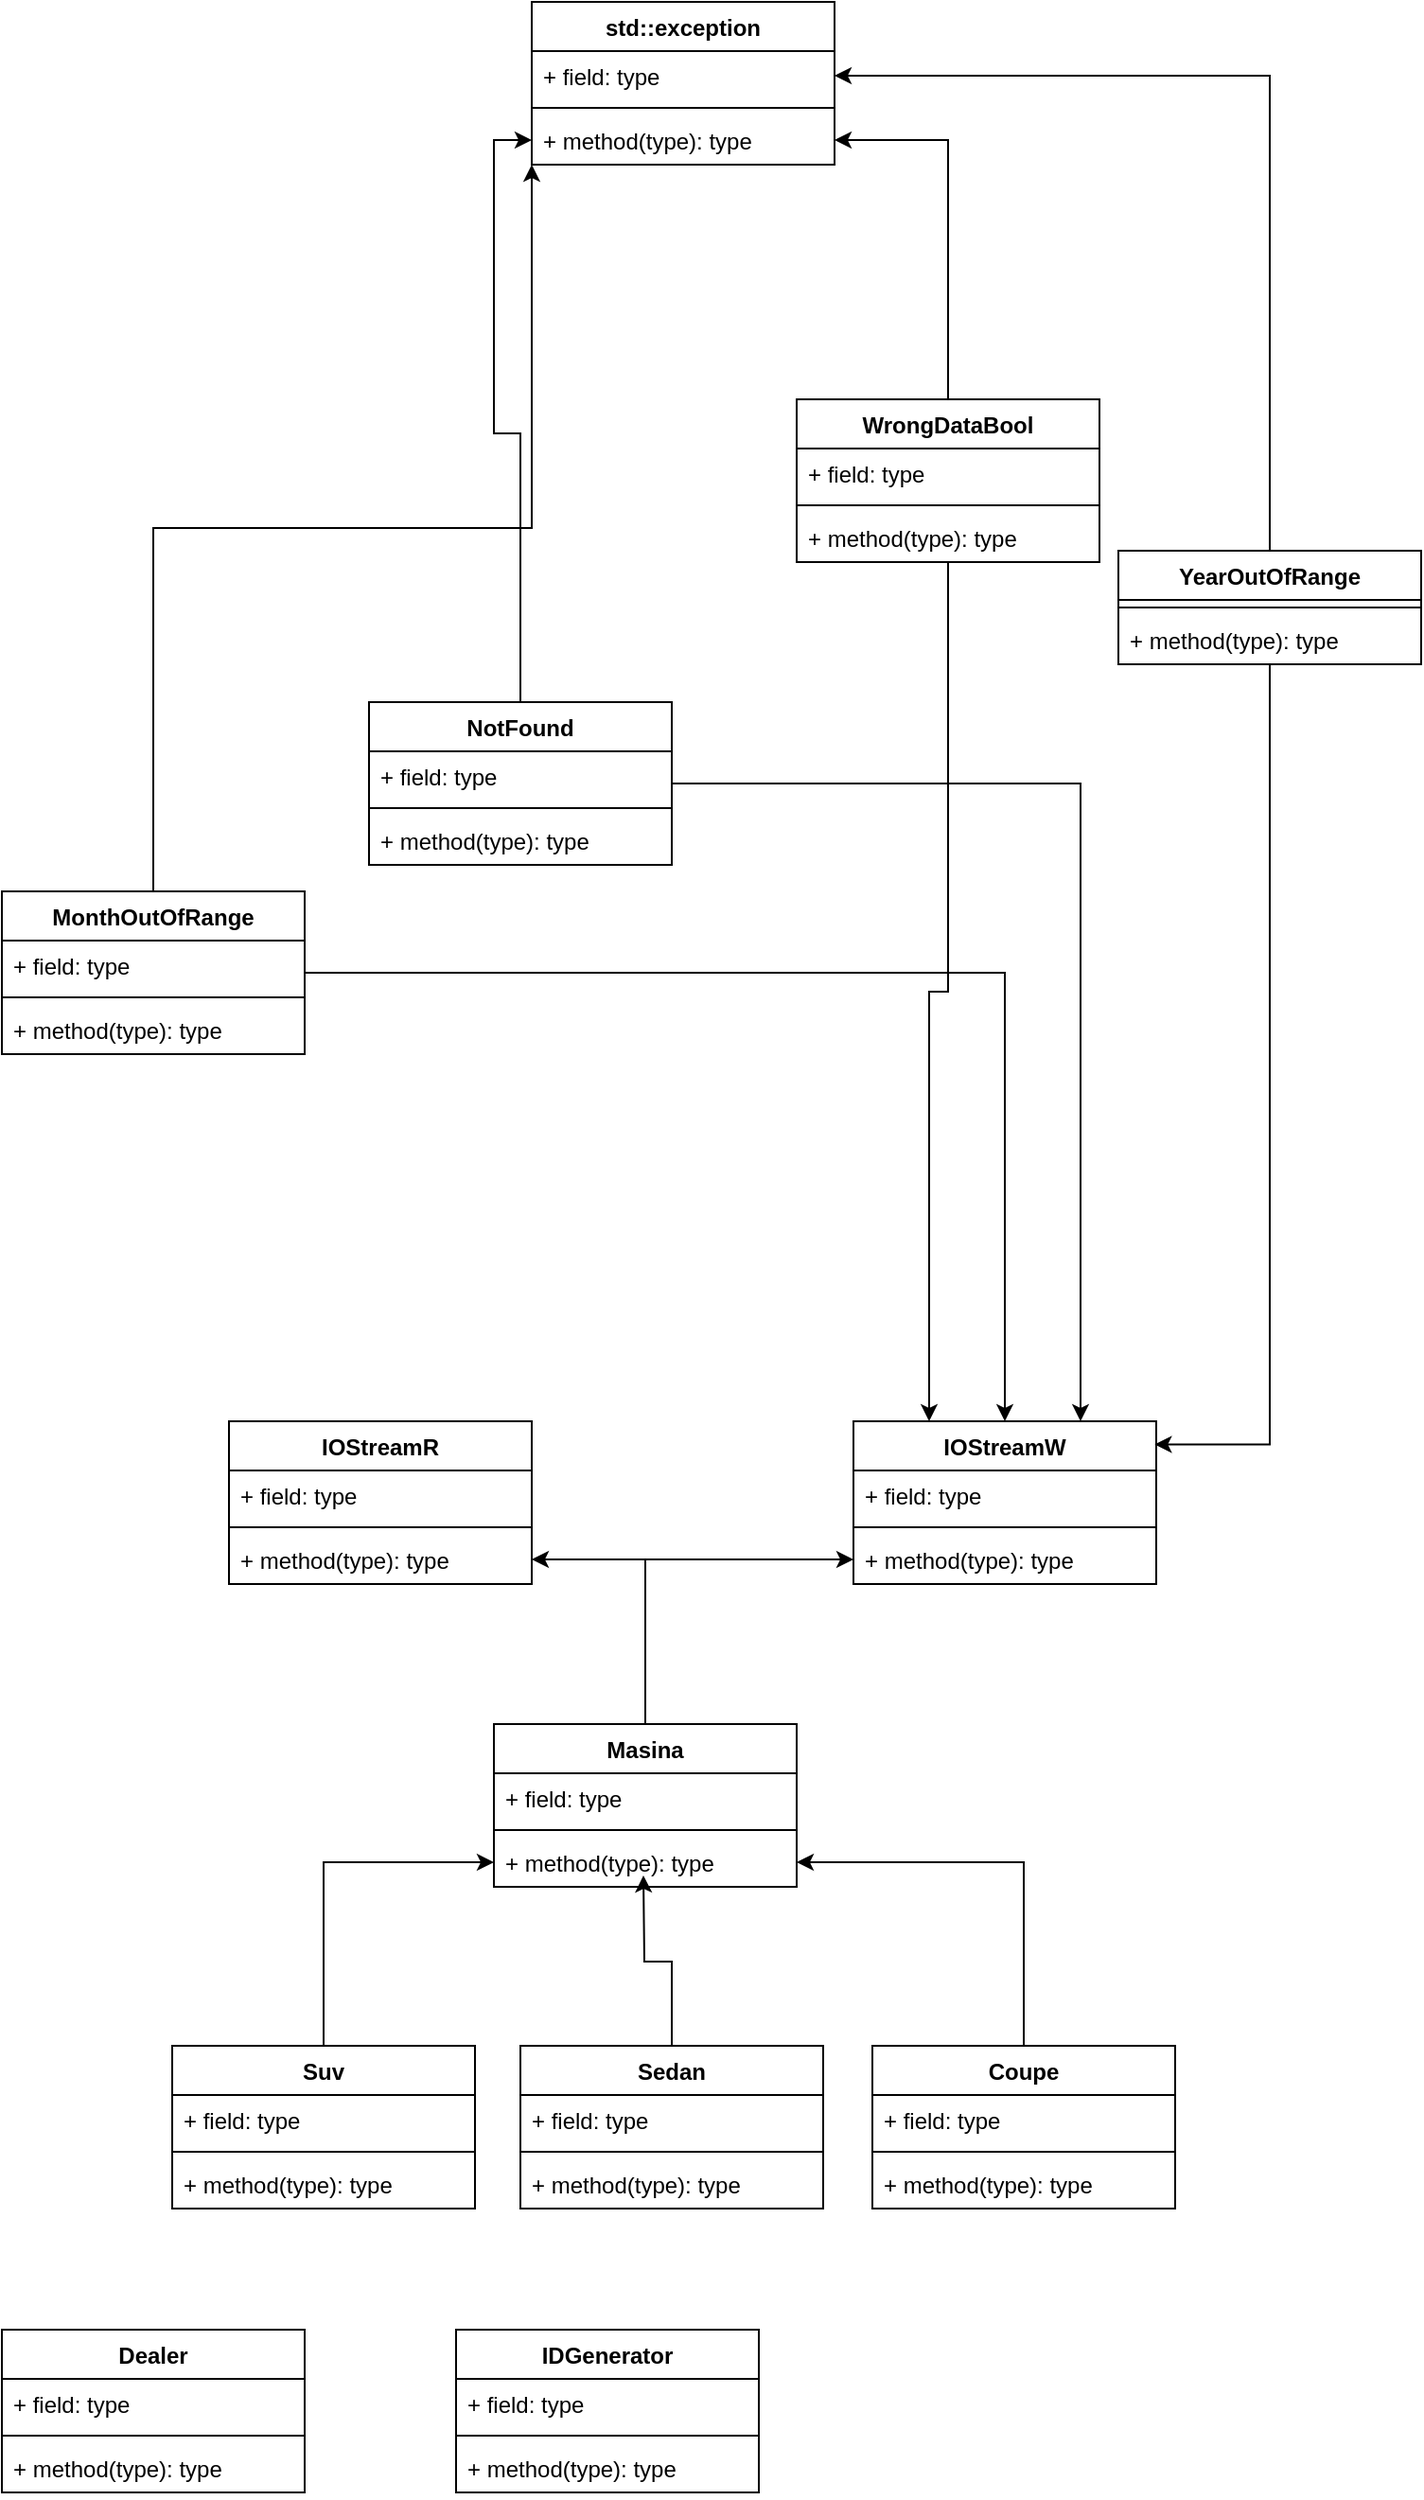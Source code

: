 <mxfile version="20.8.5" type="device"><diagram id="C5RBs43oDa-KdzZeNtuy" name="Page-1"><mxGraphModel dx="1290" dy="1809" grid="1" gridSize="10" guides="1" tooltips="1" connect="1" arrows="1" fold="1" page="1" pageScale="1" pageWidth="827" pageHeight="1169" math="0" shadow="0"><root><mxCell id="WIyWlLk6GJQsqaUBKTNV-0"/><mxCell id="WIyWlLk6GJQsqaUBKTNV-1" parent="WIyWlLk6GJQsqaUBKTNV-0"/><mxCell id="poMemotDr8FhxLsRZ2_A-31" style="edgeStyle=orthogonalEdgeStyle;rounded=0;orthogonalLoop=1;jettySize=auto;html=1;exitX=0.5;exitY=0;exitDx=0;exitDy=0;entryX=1;entryY=0.5;entryDx=0;entryDy=0;" parent="WIyWlLk6GJQsqaUBKTNV-1" source="poMemotDr8FhxLsRZ2_A-0" target="poMemotDr8FhxLsRZ2_A-26" edge="1"><mxGeometry relative="1" as="geometry"/></mxCell><mxCell id="poMemotDr8FhxLsRZ2_A-32" style="edgeStyle=orthogonalEdgeStyle;rounded=0;orthogonalLoop=1;jettySize=auto;html=1;exitX=0.5;exitY=0;exitDx=0;exitDy=0;entryX=0;entryY=0.5;entryDx=0;entryDy=0;" parent="WIyWlLk6GJQsqaUBKTNV-1" source="poMemotDr8FhxLsRZ2_A-0" target="poMemotDr8FhxLsRZ2_A-30" edge="1"><mxGeometry relative="1" as="geometry"/></mxCell><mxCell id="poMemotDr8FhxLsRZ2_A-0" value="Masina" style="swimlane;fontStyle=1;align=center;verticalAlign=top;childLayout=stackLayout;horizontal=1;startSize=26;horizontalStack=0;resizeParent=1;resizeParentMax=0;resizeLast=0;collapsible=1;marginBottom=0;" parent="WIyWlLk6GJQsqaUBKTNV-1" vertex="1"><mxGeometry x="320" y="50" width="160" height="86" as="geometry"/></mxCell><mxCell id="poMemotDr8FhxLsRZ2_A-1" value="+ field: type" style="text;strokeColor=none;fillColor=none;align=left;verticalAlign=top;spacingLeft=4;spacingRight=4;overflow=hidden;rotatable=0;points=[[0,0.5],[1,0.5]];portConstraint=eastwest;" parent="poMemotDr8FhxLsRZ2_A-0" vertex="1"><mxGeometry y="26" width="160" height="26" as="geometry"/></mxCell><mxCell id="poMemotDr8FhxLsRZ2_A-2" value="" style="line;strokeWidth=1;fillColor=none;align=left;verticalAlign=middle;spacingTop=-1;spacingLeft=3;spacingRight=3;rotatable=0;labelPosition=right;points=[];portConstraint=eastwest;strokeColor=inherit;" parent="poMemotDr8FhxLsRZ2_A-0" vertex="1"><mxGeometry y="52" width="160" height="8" as="geometry"/></mxCell><mxCell id="poMemotDr8FhxLsRZ2_A-3" value="+ method(type): type" style="text;strokeColor=none;fillColor=none;align=left;verticalAlign=top;spacingLeft=4;spacingRight=4;overflow=hidden;rotatable=0;points=[[0,0.5],[1,0.5]];portConstraint=eastwest;" parent="poMemotDr8FhxLsRZ2_A-0" vertex="1"><mxGeometry y="60" width="160" height="26" as="geometry"/></mxCell><mxCell id="poMemotDr8FhxLsRZ2_A-20" style="edgeStyle=orthogonalEdgeStyle;rounded=0;orthogonalLoop=1;jettySize=auto;html=1;exitX=0.5;exitY=0;exitDx=0;exitDy=0;entryX=0;entryY=0.5;entryDx=0;entryDy=0;" parent="WIyWlLk6GJQsqaUBKTNV-1" source="poMemotDr8FhxLsRZ2_A-4" target="poMemotDr8FhxLsRZ2_A-3" edge="1"><mxGeometry relative="1" as="geometry"/></mxCell><mxCell id="poMemotDr8FhxLsRZ2_A-4" value="Suv&#10;" style="swimlane;fontStyle=1;align=center;verticalAlign=top;childLayout=stackLayout;horizontal=1;startSize=26;horizontalStack=0;resizeParent=1;resizeParentMax=0;resizeLast=0;collapsible=1;marginBottom=0;" parent="WIyWlLk6GJQsqaUBKTNV-1" vertex="1"><mxGeometry x="150" y="220" width="160" height="86" as="geometry"/></mxCell><mxCell id="poMemotDr8FhxLsRZ2_A-5" value="+ field: type" style="text;strokeColor=none;fillColor=none;align=left;verticalAlign=top;spacingLeft=4;spacingRight=4;overflow=hidden;rotatable=0;points=[[0,0.5],[1,0.5]];portConstraint=eastwest;" parent="poMemotDr8FhxLsRZ2_A-4" vertex="1"><mxGeometry y="26" width="160" height="26" as="geometry"/></mxCell><mxCell id="poMemotDr8FhxLsRZ2_A-6" value="" style="line;strokeWidth=1;fillColor=none;align=left;verticalAlign=middle;spacingTop=-1;spacingLeft=3;spacingRight=3;rotatable=0;labelPosition=right;points=[];portConstraint=eastwest;strokeColor=inherit;" parent="poMemotDr8FhxLsRZ2_A-4" vertex="1"><mxGeometry y="52" width="160" height="8" as="geometry"/></mxCell><mxCell id="poMemotDr8FhxLsRZ2_A-7" value="+ method(type): type" style="text;strokeColor=none;fillColor=none;align=left;verticalAlign=top;spacingLeft=4;spacingRight=4;overflow=hidden;rotatable=0;points=[[0,0.5],[1,0.5]];portConstraint=eastwest;" parent="poMemotDr8FhxLsRZ2_A-4" vertex="1"><mxGeometry y="60" width="160" height="26" as="geometry"/></mxCell><mxCell id="poMemotDr8FhxLsRZ2_A-21" style="edgeStyle=orthogonalEdgeStyle;rounded=0;orthogonalLoop=1;jettySize=auto;html=1;exitX=0.5;exitY=0;exitDx=0;exitDy=0;" parent="WIyWlLk6GJQsqaUBKTNV-1" source="poMemotDr8FhxLsRZ2_A-9" edge="1"><mxGeometry relative="1" as="geometry"><mxPoint x="399" y="130" as="targetPoint"/></mxGeometry></mxCell><mxCell id="poMemotDr8FhxLsRZ2_A-9" value="Sedan" style="swimlane;fontStyle=1;align=center;verticalAlign=top;childLayout=stackLayout;horizontal=1;startSize=26;horizontalStack=0;resizeParent=1;resizeParentMax=0;resizeLast=0;collapsible=1;marginBottom=0;" parent="WIyWlLk6GJQsqaUBKTNV-1" vertex="1"><mxGeometry x="334" y="220" width="160" height="86" as="geometry"/></mxCell><mxCell id="poMemotDr8FhxLsRZ2_A-10" value="+ field: type" style="text;strokeColor=none;fillColor=none;align=left;verticalAlign=top;spacingLeft=4;spacingRight=4;overflow=hidden;rotatable=0;points=[[0,0.5],[1,0.5]];portConstraint=eastwest;" parent="poMemotDr8FhxLsRZ2_A-9" vertex="1"><mxGeometry y="26" width="160" height="26" as="geometry"/></mxCell><mxCell id="poMemotDr8FhxLsRZ2_A-11" value="" style="line;strokeWidth=1;fillColor=none;align=left;verticalAlign=middle;spacingTop=-1;spacingLeft=3;spacingRight=3;rotatable=0;labelPosition=right;points=[];portConstraint=eastwest;strokeColor=inherit;" parent="poMemotDr8FhxLsRZ2_A-9" vertex="1"><mxGeometry y="52" width="160" height="8" as="geometry"/></mxCell><mxCell id="poMemotDr8FhxLsRZ2_A-12" value="+ method(type): type" style="text;strokeColor=none;fillColor=none;align=left;verticalAlign=top;spacingLeft=4;spacingRight=4;overflow=hidden;rotatable=0;points=[[0,0.5],[1,0.5]];portConstraint=eastwest;" parent="poMemotDr8FhxLsRZ2_A-9" vertex="1"><mxGeometry y="60" width="160" height="26" as="geometry"/></mxCell><mxCell id="poMemotDr8FhxLsRZ2_A-22" style="edgeStyle=orthogonalEdgeStyle;rounded=0;orthogonalLoop=1;jettySize=auto;html=1;exitX=0.5;exitY=0;exitDx=0;exitDy=0;entryX=1;entryY=0.5;entryDx=0;entryDy=0;" parent="WIyWlLk6GJQsqaUBKTNV-1" source="poMemotDr8FhxLsRZ2_A-14" target="poMemotDr8FhxLsRZ2_A-3" edge="1"><mxGeometry relative="1" as="geometry"/></mxCell><mxCell id="poMemotDr8FhxLsRZ2_A-14" value="Coupe" style="swimlane;fontStyle=1;align=center;verticalAlign=top;childLayout=stackLayout;horizontal=1;startSize=26;horizontalStack=0;resizeParent=1;resizeParentMax=0;resizeLast=0;collapsible=1;marginBottom=0;" parent="WIyWlLk6GJQsqaUBKTNV-1" vertex="1"><mxGeometry x="520" y="220" width="160" height="86" as="geometry"/></mxCell><mxCell id="poMemotDr8FhxLsRZ2_A-15" value="+ field: type" style="text;strokeColor=none;fillColor=none;align=left;verticalAlign=top;spacingLeft=4;spacingRight=4;overflow=hidden;rotatable=0;points=[[0,0.5],[1,0.5]];portConstraint=eastwest;" parent="poMemotDr8FhxLsRZ2_A-14" vertex="1"><mxGeometry y="26" width="160" height="26" as="geometry"/></mxCell><mxCell id="poMemotDr8FhxLsRZ2_A-16" value="" style="line;strokeWidth=1;fillColor=none;align=left;verticalAlign=middle;spacingTop=-1;spacingLeft=3;spacingRight=3;rotatable=0;labelPosition=right;points=[];portConstraint=eastwest;strokeColor=inherit;" parent="poMemotDr8FhxLsRZ2_A-14" vertex="1"><mxGeometry y="52" width="160" height="8" as="geometry"/></mxCell><mxCell id="poMemotDr8FhxLsRZ2_A-17" value="+ method(type): type" style="text;strokeColor=none;fillColor=none;align=left;verticalAlign=top;spacingLeft=4;spacingRight=4;overflow=hidden;rotatable=0;points=[[0,0.5],[1,0.5]];portConstraint=eastwest;" parent="poMemotDr8FhxLsRZ2_A-14" vertex="1"><mxGeometry y="60" width="160" height="26" as="geometry"/></mxCell><mxCell id="poMemotDr8FhxLsRZ2_A-23" value="IOStreamR" style="swimlane;fontStyle=1;align=center;verticalAlign=top;childLayout=stackLayout;horizontal=1;startSize=26;horizontalStack=0;resizeParent=1;resizeParentMax=0;resizeLast=0;collapsible=1;marginBottom=0;" parent="WIyWlLk6GJQsqaUBKTNV-1" vertex="1"><mxGeometry x="180" y="-110" width="160" height="86" as="geometry"/></mxCell><mxCell id="poMemotDr8FhxLsRZ2_A-24" value="+ field: type" style="text;strokeColor=none;fillColor=none;align=left;verticalAlign=top;spacingLeft=4;spacingRight=4;overflow=hidden;rotatable=0;points=[[0,0.5],[1,0.5]];portConstraint=eastwest;" parent="poMemotDr8FhxLsRZ2_A-23" vertex="1"><mxGeometry y="26" width="160" height="26" as="geometry"/></mxCell><mxCell id="poMemotDr8FhxLsRZ2_A-25" value="" style="line;strokeWidth=1;fillColor=none;align=left;verticalAlign=middle;spacingTop=-1;spacingLeft=3;spacingRight=3;rotatable=0;labelPosition=right;points=[];portConstraint=eastwest;strokeColor=inherit;" parent="poMemotDr8FhxLsRZ2_A-23" vertex="1"><mxGeometry y="52" width="160" height="8" as="geometry"/></mxCell><mxCell id="poMemotDr8FhxLsRZ2_A-26" value="+ method(type): type" style="text;strokeColor=none;fillColor=none;align=left;verticalAlign=top;spacingLeft=4;spacingRight=4;overflow=hidden;rotatable=0;points=[[0,0.5],[1,0.5]];portConstraint=eastwest;" parent="poMemotDr8FhxLsRZ2_A-23" vertex="1"><mxGeometry y="60" width="160" height="26" as="geometry"/></mxCell><mxCell id="poMemotDr8FhxLsRZ2_A-27" value="IOStreamW" style="swimlane;fontStyle=1;align=center;verticalAlign=top;childLayout=stackLayout;horizontal=1;startSize=26;horizontalStack=0;resizeParent=1;resizeParentMax=0;resizeLast=0;collapsible=1;marginBottom=0;" parent="WIyWlLk6GJQsqaUBKTNV-1" vertex="1"><mxGeometry x="510" y="-110" width="160" height="86" as="geometry"/></mxCell><mxCell id="poMemotDr8FhxLsRZ2_A-28" value="+ field: type" style="text;strokeColor=none;fillColor=none;align=left;verticalAlign=top;spacingLeft=4;spacingRight=4;overflow=hidden;rotatable=0;points=[[0,0.5],[1,0.5]];portConstraint=eastwest;" parent="poMemotDr8FhxLsRZ2_A-27" vertex="1"><mxGeometry y="26" width="160" height="26" as="geometry"/></mxCell><mxCell id="poMemotDr8FhxLsRZ2_A-29" value="" style="line;strokeWidth=1;fillColor=none;align=left;verticalAlign=middle;spacingTop=-1;spacingLeft=3;spacingRight=3;rotatable=0;labelPosition=right;points=[];portConstraint=eastwest;strokeColor=inherit;" parent="poMemotDr8FhxLsRZ2_A-27" vertex="1"><mxGeometry y="52" width="160" height="8" as="geometry"/></mxCell><mxCell id="poMemotDr8FhxLsRZ2_A-30" value="+ method(type): type" style="text;strokeColor=none;fillColor=none;align=left;verticalAlign=top;spacingLeft=4;spacingRight=4;overflow=hidden;rotatable=0;points=[[0,0.5],[1,0.5]];portConstraint=eastwest;" parent="poMemotDr8FhxLsRZ2_A-27" vertex="1"><mxGeometry y="60" width="160" height="26" as="geometry"/></mxCell><mxCell id="poMemotDr8FhxLsRZ2_A-33" value="Dealer" style="swimlane;fontStyle=1;align=center;verticalAlign=top;childLayout=stackLayout;horizontal=1;startSize=26;horizontalStack=0;resizeParent=1;resizeParentMax=0;resizeLast=0;collapsible=1;marginBottom=0;" parent="WIyWlLk6GJQsqaUBKTNV-1" vertex="1"><mxGeometry x="60" y="370" width="160" height="86" as="geometry"/></mxCell><mxCell id="poMemotDr8FhxLsRZ2_A-34" value="+ field: type" style="text;strokeColor=none;fillColor=none;align=left;verticalAlign=top;spacingLeft=4;spacingRight=4;overflow=hidden;rotatable=0;points=[[0,0.5],[1,0.5]];portConstraint=eastwest;" parent="poMemotDr8FhxLsRZ2_A-33" vertex="1"><mxGeometry y="26" width="160" height="26" as="geometry"/></mxCell><mxCell id="poMemotDr8FhxLsRZ2_A-35" value="" style="line;strokeWidth=1;fillColor=none;align=left;verticalAlign=middle;spacingTop=-1;spacingLeft=3;spacingRight=3;rotatable=0;labelPosition=right;points=[];portConstraint=eastwest;strokeColor=inherit;" parent="poMemotDr8FhxLsRZ2_A-33" vertex="1"><mxGeometry y="52" width="160" height="8" as="geometry"/></mxCell><mxCell id="poMemotDr8FhxLsRZ2_A-36" value="+ method(type): type" style="text;strokeColor=none;fillColor=none;align=left;verticalAlign=top;spacingLeft=4;spacingRight=4;overflow=hidden;rotatable=0;points=[[0,0.5],[1,0.5]];portConstraint=eastwest;" parent="poMemotDr8FhxLsRZ2_A-33" vertex="1"><mxGeometry y="60" width="160" height="26" as="geometry"/></mxCell><mxCell id="poMemotDr8FhxLsRZ2_A-59" style="edgeStyle=orthogonalEdgeStyle;rounded=0;orthogonalLoop=1;jettySize=auto;html=1;exitX=0.5;exitY=0;exitDx=0;exitDy=0;entryX=0;entryY=0.5;entryDx=0;entryDy=0;" parent="WIyWlLk6GJQsqaUBKTNV-1" source="poMemotDr8FhxLsRZ2_A-37" target="poMemotDr8FhxLsRZ2_A-56" edge="1"><mxGeometry relative="1" as="geometry"/></mxCell><mxCell id="poMemotDr8FhxLsRZ2_A-63" style="edgeStyle=orthogonalEdgeStyle;rounded=0;orthogonalLoop=1;jettySize=auto;html=1;entryX=0.75;entryY=0;entryDx=0;entryDy=0;" parent="WIyWlLk6GJQsqaUBKTNV-1" source="poMemotDr8FhxLsRZ2_A-37" target="poMemotDr8FhxLsRZ2_A-27" edge="1"><mxGeometry relative="1" as="geometry"/></mxCell><mxCell id="poMemotDr8FhxLsRZ2_A-37" value="NotFound" style="swimlane;fontStyle=1;align=center;verticalAlign=top;childLayout=stackLayout;horizontal=1;startSize=26;horizontalStack=0;resizeParent=1;resizeParentMax=0;resizeLast=0;collapsible=1;marginBottom=0;" parent="WIyWlLk6GJQsqaUBKTNV-1" vertex="1"><mxGeometry x="254" y="-490" width="160" height="86" as="geometry"/></mxCell><mxCell id="poMemotDr8FhxLsRZ2_A-38" value="+ field: type" style="text;strokeColor=none;fillColor=none;align=left;verticalAlign=top;spacingLeft=4;spacingRight=4;overflow=hidden;rotatable=0;points=[[0,0.5],[1,0.5]];portConstraint=eastwest;" parent="poMemotDr8FhxLsRZ2_A-37" vertex="1"><mxGeometry y="26" width="160" height="26" as="geometry"/></mxCell><mxCell id="poMemotDr8FhxLsRZ2_A-39" value="" style="line;strokeWidth=1;fillColor=none;align=left;verticalAlign=middle;spacingTop=-1;spacingLeft=3;spacingRight=3;rotatable=0;labelPosition=right;points=[];portConstraint=eastwest;strokeColor=inherit;" parent="poMemotDr8FhxLsRZ2_A-37" vertex="1"><mxGeometry y="52" width="160" height="8" as="geometry"/></mxCell><mxCell id="poMemotDr8FhxLsRZ2_A-40" value="+ method(type): type" style="text;strokeColor=none;fillColor=none;align=left;verticalAlign=top;spacingLeft=4;spacingRight=4;overflow=hidden;rotatable=0;points=[[0,0.5],[1,0.5]];portConstraint=eastwest;" parent="poMemotDr8FhxLsRZ2_A-37" vertex="1"><mxGeometry y="60" width="160" height="26" as="geometry"/></mxCell><mxCell id="poMemotDr8FhxLsRZ2_A-60" style="edgeStyle=orthogonalEdgeStyle;rounded=0;orthogonalLoop=1;jettySize=auto;html=1;exitX=0.5;exitY=0;exitDx=0;exitDy=0;entryX=1;entryY=0.5;entryDx=0;entryDy=0;" parent="WIyWlLk6GJQsqaUBKTNV-1" source="poMemotDr8FhxLsRZ2_A-41" target="poMemotDr8FhxLsRZ2_A-56" edge="1"><mxGeometry relative="1" as="geometry"/></mxCell><mxCell id="poMemotDr8FhxLsRZ2_A-64" style="edgeStyle=orthogonalEdgeStyle;rounded=0;orthogonalLoop=1;jettySize=auto;html=1;entryX=0.25;entryY=0;entryDx=0;entryDy=0;" parent="WIyWlLk6GJQsqaUBKTNV-1" source="poMemotDr8FhxLsRZ2_A-41" target="poMemotDr8FhxLsRZ2_A-27" edge="1"><mxGeometry relative="1" as="geometry"/></mxCell><mxCell id="poMemotDr8FhxLsRZ2_A-41" value="WrongDataBool" style="swimlane;fontStyle=1;align=center;verticalAlign=top;childLayout=stackLayout;horizontal=1;startSize=26;horizontalStack=0;resizeParent=1;resizeParentMax=0;resizeLast=0;collapsible=1;marginBottom=0;" parent="WIyWlLk6GJQsqaUBKTNV-1" vertex="1"><mxGeometry x="480" y="-650" width="160" height="86" as="geometry"/></mxCell><mxCell id="poMemotDr8FhxLsRZ2_A-42" value="+ field: type" style="text;strokeColor=none;fillColor=none;align=left;verticalAlign=top;spacingLeft=4;spacingRight=4;overflow=hidden;rotatable=0;points=[[0,0.5],[1,0.5]];portConstraint=eastwest;" parent="poMemotDr8FhxLsRZ2_A-41" vertex="1"><mxGeometry y="26" width="160" height="26" as="geometry"/></mxCell><mxCell id="poMemotDr8FhxLsRZ2_A-43" value="" style="line;strokeWidth=1;fillColor=none;align=left;verticalAlign=middle;spacingTop=-1;spacingLeft=3;spacingRight=3;rotatable=0;labelPosition=right;points=[];portConstraint=eastwest;strokeColor=inherit;" parent="poMemotDr8FhxLsRZ2_A-41" vertex="1"><mxGeometry y="52" width="160" height="8" as="geometry"/></mxCell><mxCell id="poMemotDr8FhxLsRZ2_A-44" value="+ method(type): type" style="text;strokeColor=none;fillColor=none;align=left;verticalAlign=top;spacingLeft=4;spacingRight=4;overflow=hidden;rotatable=0;points=[[0,0.5],[1,0.5]];portConstraint=eastwest;" parent="poMemotDr8FhxLsRZ2_A-41" vertex="1"><mxGeometry y="60" width="160" height="26" as="geometry"/></mxCell><mxCell id="poMemotDr8FhxLsRZ2_A-58" style="edgeStyle=orthogonalEdgeStyle;rounded=0;orthogonalLoop=1;jettySize=auto;html=1;exitX=0.5;exitY=0;exitDx=0;exitDy=0;entryX=0;entryY=1;entryDx=0;entryDy=0;" parent="WIyWlLk6GJQsqaUBKTNV-1" source="poMemotDr8FhxLsRZ2_A-45" target="poMemotDr8FhxLsRZ2_A-53" edge="1"><mxGeometry relative="1" as="geometry"/></mxCell><mxCell id="poMemotDr8FhxLsRZ2_A-62" style="edgeStyle=orthogonalEdgeStyle;rounded=0;orthogonalLoop=1;jettySize=auto;html=1;entryX=0.5;entryY=0;entryDx=0;entryDy=0;" parent="WIyWlLk6GJQsqaUBKTNV-1" source="poMemotDr8FhxLsRZ2_A-45" target="poMemotDr8FhxLsRZ2_A-27" edge="1"><mxGeometry relative="1" as="geometry"/></mxCell><mxCell id="poMemotDr8FhxLsRZ2_A-45" value="MonthOutOfRange" style="swimlane;fontStyle=1;align=center;verticalAlign=top;childLayout=stackLayout;horizontal=1;startSize=26;horizontalStack=0;resizeParent=1;resizeParentMax=0;resizeLast=0;collapsible=1;marginBottom=0;" parent="WIyWlLk6GJQsqaUBKTNV-1" vertex="1"><mxGeometry x="60" y="-390" width="160" height="86" as="geometry"/></mxCell><mxCell id="poMemotDr8FhxLsRZ2_A-46" value="+ field: type" style="text;strokeColor=none;fillColor=none;align=left;verticalAlign=top;spacingLeft=4;spacingRight=4;overflow=hidden;rotatable=0;points=[[0,0.5],[1,0.5]];portConstraint=eastwest;" parent="poMemotDr8FhxLsRZ2_A-45" vertex="1"><mxGeometry y="26" width="160" height="26" as="geometry"/></mxCell><mxCell id="poMemotDr8FhxLsRZ2_A-47" value="" style="line;strokeWidth=1;fillColor=none;align=left;verticalAlign=middle;spacingTop=-1;spacingLeft=3;spacingRight=3;rotatable=0;labelPosition=right;points=[];portConstraint=eastwest;strokeColor=inherit;" parent="poMemotDr8FhxLsRZ2_A-45" vertex="1"><mxGeometry y="52" width="160" height="8" as="geometry"/></mxCell><mxCell id="poMemotDr8FhxLsRZ2_A-48" value="+ method(type): type" style="text;strokeColor=none;fillColor=none;align=left;verticalAlign=top;spacingLeft=4;spacingRight=4;overflow=hidden;rotatable=0;points=[[0,0.5],[1,0.5]];portConstraint=eastwest;" parent="poMemotDr8FhxLsRZ2_A-45" vertex="1"><mxGeometry y="60" width="160" height="26" as="geometry"/></mxCell><mxCell id="poMemotDr8FhxLsRZ2_A-61" style="edgeStyle=orthogonalEdgeStyle;rounded=0;orthogonalLoop=1;jettySize=auto;html=1;exitX=0.5;exitY=0;exitDx=0;exitDy=0;entryX=1;entryY=0.5;entryDx=0;entryDy=0;" parent="WIyWlLk6GJQsqaUBKTNV-1" source="poMemotDr8FhxLsRZ2_A-49" target="poMemotDr8FhxLsRZ2_A-54" edge="1"><mxGeometry relative="1" as="geometry"/></mxCell><mxCell id="poMemotDr8FhxLsRZ2_A-65" style="edgeStyle=orthogonalEdgeStyle;rounded=0;orthogonalLoop=1;jettySize=auto;html=1;entryX=0.995;entryY=0.142;entryDx=0;entryDy=0;entryPerimeter=0;" parent="WIyWlLk6GJQsqaUBKTNV-1" source="poMemotDr8FhxLsRZ2_A-49" target="poMemotDr8FhxLsRZ2_A-27" edge="1"><mxGeometry relative="1" as="geometry"/></mxCell><mxCell id="poMemotDr8FhxLsRZ2_A-49" value="YearOutOfRange" style="swimlane;fontStyle=1;align=center;verticalAlign=top;childLayout=stackLayout;horizontal=1;startSize=26;horizontalStack=0;resizeParent=1;resizeParentMax=0;resizeLast=0;collapsible=1;marginBottom=0;" parent="WIyWlLk6GJQsqaUBKTNV-1" vertex="1"><mxGeometry x="650" y="-570" width="160" height="60" as="geometry"/></mxCell><mxCell id="poMemotDr8FhxLsRZ2_A-51" value="" style="line;strokeWidth=1;fillColor=none;align=left;verticalAlign=middle;spacingTop=-1;spacingLeft=3;spacingRight=3;rotatable=0;labelPosition=right;points=[];portConstraint=eastwest;strokeColor=inherit;" parent="poMemotDr8FhxLsRZ2_A-49" vertex="1"><mxGeometry y="26" width="160" height="8" as="geometry"/></mxCell><mxCell id="poMemotDr8FhxLsRZ2_A-52" value="+ method(type): type" style="text;strokeColor=none;fillColor=none;align=left;verticalAlign=top;spacingLeft=4;spacingRight=4;overflow=hidden;rotatable=0;points=[[0,0.5],[1,0.5]];portConstraint=eastwest;" parent="poMemotDr8FhxLsRZ2_A-49" vertex="1"><mxGeometry y="34" width="160" height="26" as="geometry"/></mxCell><mxCell id="poMemotDr8FhxLsRZ2_A-53" value="std::exception" style="swimlane;fontStyle=1;align=center;verticalAlign=top;childLayout=stackLayout;horizontal=1;startSize=26;horizontalStack=0;resizeParent=1;resizeParentMax=0;resizeLast=0;collapsible=1;marginBottom=0;" parent="WIyWlLk6GJQsqaUBKTNV-1" vertex="1"><mxGeometry x="340" y="-860" width="160" height="86" as="geometry"/></mxCell><mxCell id="poMemotDr8FhxLsRZ2_A-54" value="+ field: type" style="text;strokeColor=none;fillColor=none;align=left;verticalAlign=top;spacingLeft=4;spacingRight=4;overflow=hidden;rotatable=0;points=[[0,0.5],[1,0.5]];portConstraint=eastwest;" parent="poMemotDr8FhxLsRZ2_A-53" vertex="1"><mxGeometry y="26" width="160" height="26" as="geometry"/></mxCell><mxCell id="poMemotDr8FhxLsRZ2_A-55" value="" style="line;strokeWidth=1;fillColor=none;align=left;verticalAlign=middle;spacingTop=-1;spacingLeft=3;spacingRight=3;rotatable=0;labelPosition=right;points=[];portConstraint=eastwest;strokeColor=inherit;" parent="poMemotDr8FhxLsRZ2_A-53" vertex="1"><mxGeometry y="52" width="160" height="8" as="geometry"/></mxCell><mxCell id="poMemotDr8FhxLsRZ2_A-56" value="+ method(type): type" style="text;strokeColor=none;fillColor=none;align=left;verticalAlign=top;spacingLeft=4;spacingRight=4;overflow=hidden;rotatable=0;points=[[0,0.5],[1,0.5]];portConstraint=eastwest;" parent="poMemotDr8FhxLsRZ2_A-53" vertex="1"><mxGeometry y="60" width="160" height="26" as="geometry"/></mxCell><mxCell id="vE9Jj3H3XrkLVZK_34tO-0" value="IDGenerator" style="swimlane;fontStyle=1;align=center;verticalAlign=top;childLayout=stackLayout;horizontal=1;startSize=26;horizontalStack=0;resizeParent=1;resizeParentMax=0;resizeLast=0;collapsible=1;marginBottom=0;" parent="WIyWlLk6GJQsqaUBKTNV-1" vertex="1"><mxGeometry x="300" y="370" width="160" height="86" as="geometry"/></mxCell><mxCell id="vE9Jj3H3XrkLVZK_34tO-1" value="+ field: type" style="text;strokeColor=none;fillColor=none;align=left;verticalAlign=top;spacingLeft=4;spacingRight=4;overflow=hidden;rotatable=0;points=[[0,0.5],[1,0.5]];portConstraint=eastwest;" parent="vE9Jj3H3XrkLVZK_34tO-0" vertex="1"><mxGeometry y="26" width="160" height="26" as="geometry"/></mxCell><mxCell id="vE9Jj3H3XrkLVZK_34tO-2" value="" style="line;strokeWidth=1;fillColor=none;align=left;verticalAlign=middle;spacingTop=-1;spacingLeft=3;spacingRight=3;rotatable=0;labelPosition=right;points=[];portConstraint=eastwest;strokeColor=inherit;" parent="vE9Jj3H3XrkLVZK_34tO-0" vertex="1"><mxGeometry y="52" width="160" height="8" as="geometry"/></mxCell><mxCell id="vE9Jj3H3XrkLVZK_34tO-3" value="+ method(type): type" style="text;strokeColor=none;fillColor=none;align=left;verticalAlign=top;spacingLeft=4;spacingRight=4;overflow=hidden;rotatable=0;points=[[0,0.5],[1,0.5]];portConstraint=eastwest;" parent="vE9Jj3H3XrkLVZK_34tO-0" vertex="1"><mxGeometry y="60" width="160" height="26" as="geometry"/></mxCell></root></mxGraphModel></diagram></mxfile>